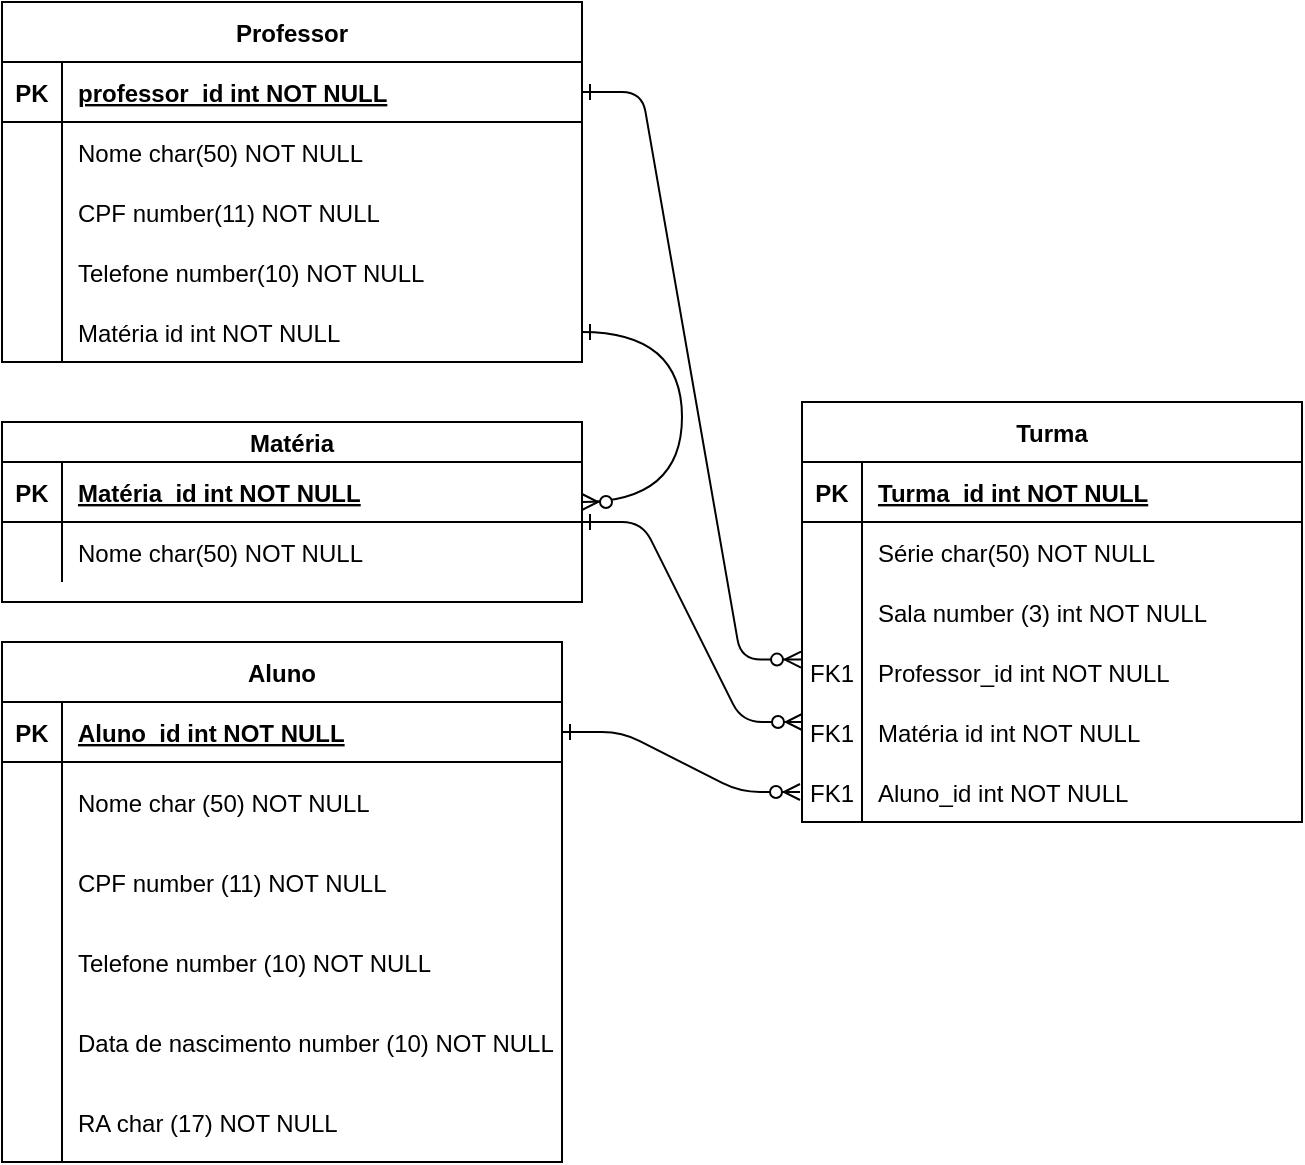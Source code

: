<mxfile version="14.6.13" type="device"><diagram id="R2lEEEUBdFMjLlhIrx00" name="Page-1"><mxGraphModel dx="782" dy="497" grid="1" gridSize="10" guides="1" tooltips="1" connect="1" arrows="1" fold="1" page="1" pageScale="1" pageWidth="850" pageHeight="1100" math="0" shadow="0" extFonts="Permanent Marker^https://fonts.googleapis.com/css?family=Permanent+Marker"><root><mxCell id="0"/><mxCell id="1" parent="0"/><mxCell id="C-vyLk0tnHw3VtMMgP7b-12" value="" style="edgeStyle=entityRelationEdgeStyle;endArrow=ERzeroToMany;startArrow=ERone;endFill=1;startFill=0;exitX=1;exitY=0.5;exitDx=0;exitDy=0;" parent="1" source="C-vyLk0tnHw3VtMMgP7b-3" edge="1"><mxGeometry width="100" height="100" relative="1" as="geometry"><mxPoint x="343" y="290" as="sourcePoint"/><mxPoint x="489" y="435" as="targetPoint"/></mxGeometry></mxCell><mxCell id="C-vyLk0tnHw3VtMMgP7b-2" value="Aluno" style="shape=table;startSize=30;container=1;collapsible=1;childLayout=tableLayout;fixedRows=1;rowLines=0;fontStyle=1;align=center;resizeLast=1;" parent="1" vertex="1"><mxGeometry x="90" y="360" width="280" height="260" as="geometry"/></mxCell><mxCell id="C-vyLk0tnHw3VtMMgP7b-3" value="" style="shape=partialRectangle;collapsible=0;dropTarget=0;pointerEvents=0;fillColor=none;points=[[0,0.5],[1,0.5]];portConstraint=eastwest;top=0;left=0;right=0;bottom=1;" parent="C-vyLk0tnHw3VtMMgP7b-2" vertex="1"><mxGeometry y="30" width="280" height="30" as="geometry"/></mxCell><mxCell id="C-vyLk0tnHw3VtMMgP7b-4" value="PK" style="shape=partialRectangle;overflow=hidden;connectable=0;fillColor=none;top=0;left=0;bottom=0;right=0;fontStyle=1;" parent="C-vyLk0tnHw3VtMMgP7b-3" vertex="1"><mxGeometry width="30" height="30" as="geometry"/></mxCell><mxCell id="C-vyLk0tnHw3VtMMgP7b-5" value="Aluno_id int NOT NULL " style="shape=partialRectangle;overflow=hidden;connectable=0;fillColor=none;top=0;left=0;bottom=0;right=0;align=left;spacingLeft=6;fontStyle=5;" parent="C-vyLk0tnHw3VtMMgP7b-3" vertex="1"><mxGeometry x="30" width="250" height="30" as="geometry"/></mxCell><mxCell id="C-vyLk0tnHw3VtMMgP7b-6" value="" style="shape=partialRectangle;collapsible=0;dropTarget=0;pointerEvents=0;fillColor=none;points=[[0,0.5],[1,0.5]];portConstraint=eastwest;top=0;left=0;right=0;bottom=0;" parent="C-vyLk0tnHw3VtMMgP7b-2" vertex="1"><mxGeometry y="60" width="280" height="40" as="geometry"/></mxCell><mxCell id="C-vyLk0tnHw3VtMMgP7b-7" value="" style="shape=partialRectangle;overflow=hidden;connectable=0;fillColor=none;top=0;left=0;bottom=0;right=0;" parent="C-vyLk0tnHw3VtMMgP7b-6" vertex="1"><mxGeometry width="30" height="40" as="geometry"/></mxCell><mxCell id="C-vyLk0tnHw3VtMMgP7b-8" value="Nome char (50) NOT NULL" style="shape=partialRectangle;overflow=hidden;connectable=0;fillColor=none;top=0;left=0;bottom=0;right=0;align=left;spacingLeft=6;" parent="C-vyLk0tnHw3VtMMgP7b-6" vertex="1"><mxGeometry x="30" width="250" height="40" as="geometry"/></mxCell><mxCell id="Rh3KwCydUGiI2u2Vwtmo-10" value="" style="shape=partialRectangle;collapsible=0;dropTarget=0;pointerEvents=0;fillColor=none;points=[[0,0.5],[1,0.5]];portConstraint=eastwest;top=0;left=0;right=0;bottom=0;" vertex="1" parent="C-vyLk0tnHw3VtMMgP7b-2"><mxGeometry y="100" width="280" height="40" as="geometry"/></mxCell><mxCell id="Rh3KwCydUGiI2u2Vwtmo-11" value="" style="shape=partialRectangle;overflow=hidden;connectable=0;fillColor=none;top=0;left=0;bottom=0;right=0;" vertex="1" parent="Rh3KwCydUGiI2u2Vwtmo-10"><mxGeometry width="30" height="40" as="geometry"/></mxCell><mxCell id="Rh3KwCydUGiI2u2Vwtmo-12" value="CPF number (11) NOT NULL" style="shape=partialRectangle;overflow=hidden;connectable=0;fillColor=none;top=0;left=0;bottom=0;right=0;align=left;spacingLeft=6;" vertex="1" parent="Rh3KwCydUGiI2u2Vwtmo-10"><mxGeometry x="30" width="250" height="40" as="geometry"/></mxCell><mxCell id="Rh3KwCydUGiI2u2Vwtmo-13" value="" style="shape=partialRectangle;collapsible=0;dropTarget=0;pointerEvents=0;fillColor=none;points=[[0,0.5],[1,0.5]];portConstraint=eastwest;top=0;left=0;right=0;bottom=0;" vertex="1" parent="C-vyLk0tnHw3VtMMgP7b-2"><mxGeometry y="140" width="280" height="40" as="geometry"/></mxCell><mxCell id="Rh3KwCydUGiI2u2Vwtmo-14" value="" style="shape=partialRectangle;overflow=hidden;connectable=0;fillColor=none;top=0;left=0;bottom=0;right=0;" vertex="1" parent="Rh3KwCydUGiI2u2Vwtmo-13"><mxGeometry width="30" height="40" as="geometry"/></mxCell><mxCell id="Rh3KwCydUGiI2u2Vwtmo-15" value="Telefone number (10) NOT NULL" style="shape=partialRectangle;overflow=hidden;connectable=0;fillColor=none;top=0;left=0;bottom=0;right=0;align=left;spacingLeft=6;" vertex="1" parent="Rh3KwCydUGiI2u2Vwtmo-13"><mxGeometry x="30" width="250" height="40" as="geometry"/></mxCell><mxCell id="Rh3KwCydUGiI2u2Vwtmo-18" value="" style="shape=partialRectangle;collapsible=0;dropTarget=0;pointerEvents=0;fillColor=none;points=[[0,0.5],[1,0.5]];portConstraint=eastwest;top=0;left=0;right=0;bottom=0;" vertex="1" parent="C-vyLk0tnHw3VtMMgP7b-2"><mxGeometry y="180" width="280" height="40" as="geometry"/></mxCell><mxCell id="Rh3KwCydUGiI2u2Vwtmo-19" value="" style="shape=partialRectangle;overflow=hidden;connectable=0;fillColor=none;top=0;left=0;bottom=0;right=0;" vertex="1" parent="Rh3KwCydUGiI2u2Vwtmo-18"><mxGeometry width="30" height="40" as="geometry"/></mxCell><mxCell id="Rh3KwCydUGiI2u2Vwtmo-20" value="Data de nascimento number (10) NOT NULL" style="shape=partialRectangle;overflow=hidden;connectable=0;fillColor=none;top=0;left=0;bottom=0;right=0;align=left;spacingLeft=6;" vertex="1" parent="Rh3KwCydUGiI2u2Vwtmo-18"><mxGeometry x="30" width="250" height="40" as="geometry"/></mxCell><mxCell id="Rh3KwCydUGiI2u2Vwtmo-46" value="" style="shape=partialRectangle;collapsible=0;dropTarget=0;pointerEvents=0;fillColor=none;points=[[0,0.5],[1,0.5]];portConstraint=eastwest;top=0;left=0;right=0;bottom=0;" vertex="1" parent="C-vyLk0tnHw3VtMMgP7b-2"><mxGeometry y="220" width="280" height="40" as="geometry"/></mxCell><mxCell id="Rh3KwCydUGiI2u2Vwtmo-47" value="" style="shape=partialRectangle;overflow=hidden;connectable=0;fillColor=none;top=0;left=0;bottom=0;right=0;" vertex="1" parent="Rh3KwCydUGiI2u2Vwtmo-46"><mxGeometry width="30" height="40" as="geometry"/></mxCell><mxCell id="Rh3KwCydUGiI2u2Vwtmo-48" value="RA char (17) NOT NULL" style="shape=partialRectangle;overflow=hidden;connectable=0;fillColor=none;top=0;left=0;bottom=0;right=0;align=left;spacingLeft=6;" vertex="1" parent="Rh3KwCydUGiI2u2Vwtmo-46"><mxGeometry x="30" width="250" height="40" as="geometry"/></mxCell><mxCell id="C-vyLk0tnHw3VtMMgP7b-13" value="Turma" style="shape=table;startSize=30;container=1;collapsible=1;childLayout=tableLayout;fixedRows=1;rowLines=0;fontStyle=1;align=center;resizeLast=1;" parent="1" vertex="1"><mxGeometry x="490" y="240" width="250" height="210" as="geometry"/></mxCell><mxCell id="C-vyLk0tnHw3VtMMgP7b-14" value="" style="shape=partialRectangle;collapsible=0;dropTarget=0;pointerEvents=0;fillColor=none;points=[[0,0.5],[1,0.5]];portConstraint=eastwest;top=0;left=0;right=0;bottom=1;" parent="C-vyLk0tnHw3VtMMgP7b-13" vertex="1"><mxGeometry y="30" width="250" height="30" as="geometry"/></mxCell><mxCell id="C-vyLk0tnHw3VtMMgP7b-15" value="PK" style="shape=partialRectangle;overflow=hidden;connectable=0;fillColor=none;top=0;left=0;bottom=0;right=0;fontStyle=1;" parent="C-vyLk0tnHw3VtMMgP7b-14" vertex="1"><mxGeometry width="30" height="30" as="geometry"/></mxCell><mxCell id="C-vyLk0tnHw3VtMMgP7b-16" value="Turma_id int NOT NULL " style="shape=partialRectangle;overflow=hidden;connectable=0;fillColor=none;top=0;left=0;bottom=0;right=0;align=left;spacingLeft=6;fontStyle=5;" parent="C-vyLk0tnHw3VtMMgP7b-14" vertex="1"><mxGeometry x="30" width="220" height="30" as="geometry"/></mxCell><mxCell id="C-vyLk0tnHw3VtMMgP7b-17" value="" style="shape=partialRectangle;collapsible=0;dropTarget=0;pointerEvents=0;fillColor=none;points=[[0,0.5],[1,0.5]];portConstraint=eastwest;top=0;left=0;right=0;bottom=0;" parent="C-vyLk0tnHw3VtMMgP7b-13" vertex="1"><mxGeometry y="60" width="250" height="30" as="geometry"/></mxCell><mxCell id="C-vyLk0tnHw3VtMMgP7b-18" value="" style="shape=partialRectangle;overflow=hidden;connectable=0;fillColor=none;top=0;left=0;bottom=0;right=0;" parent="C-vyLk0tnHw3VtMMgP7b-17" vertex="1"><mxGeometry width="30" height="30" as="geometry"/></mxCell><mxCell id="C-vyLk0tnHw3VtMMgP7b-19" value="Série char(50) NOT NULL" style="shape=partialRectangle;overflow=hidden;connectable=0;fillColor=none;top=0;left=0;bottom=0;right=0;align=left;spacingLeft=6;" parent="C-vyLk0tnHw3VtMMgP7b-17" vertex="1"><mxGeometry x="30" width="220" height="30" as="geometry"/></mxCell><mxCell id="Rh3KwCydUGiI2u2Vwtmo-21" value="" style="shape=partialRectangle;collapsible=0;dropTarget=0;pointerEvents=0;fillColor=none;points=[[0,0.5],[1,0.5]];portConstraint=eastwest;top=0;left=0;right=0;bottom=0;" vertex="1" parent="C-vyLk0tnHw3VtMMgP7b-13"><mxGeometry y="90" width="250" height="30" as="geometry"/></mxCell><mxCell id="Rh3KwCydUGiI2u2Vwtmo-22" value="" style="shape=partialRectangle;overflow=hidden;connectable=0;fillColor=none;top=0;left=0;bottom=0;right=0;" vertex="1" parent="Rh3KwCydUGiI2u2Vwtmo-21"><mxGeometry width="30" height="30" as="geometry"/></mxCell><mxCell id="Rh3KwCydUGiI2u2Vwtmo-23" value="Sala number (3) int NOT NULL" style="shape=partialRectangle;overflow=hidden;connectable=0;fillColor=none;top=0;left=0;bottom=0;right=0;align=left;spacingLeft=6;" vertex="1" parent="Rh3KwCydUGiI2u2Vwtmo-21"><mxGeometry x="30" width="220" height="30" as="geometry"/></mxCell><mxCell id="Rh3KwCydUGiI2u2Vwtmo-40" value="" style="shape=partialRectangle;collapsible=0;dropTarget=0;pointerEvents=0;fillColor=none;points=[[0,0.5],[1,0.5]];portConstraint=eastwest;top=0;left=0;right=0;bottom=0;" vertex="1" parent="C-vyLk0tnHw3VtMMgP7b-13"><mxGeometry y="120" width="250" height="30" as="geometry"/></mxCell><mxCell id="Rh3KwCydUGiI2u2Vwtmo-41" value="FK1" style="shape=partialRectangle;overflow=hidden;connectable=0;fillColor=none;top=0;left=0;bottom=0;right=0;" vertex="1" parent="Rh3KwCydUGiI2u2Vwtmo-40"><mxGeometry width="30" height="30" as="geometry"/></mxCell><mxCell id="Rh3KwCydUGiI2u2Vwtmo-42" value="Professor_id int NOT NULL" style="shape=partialRectangle;overflow=hidden;connectable=0;fillColor=none;top=0;left=0;bottom=0;right=0;align=left;spacingLeft=6;" vertex="1" parent="Rh3KwCydUGiI2u2Vwtmo-40"><mxGeometry x="30" width="220" height="30" as="geometry"/></mxCell><mxCell id="Rh3KwCydUGiI2u2Vwtmo-37" value="" style="shape=partialRectangle;collapsible=0;dropTarget=0;pointerEvents=0;fillColor=none;points=[[0,0.5],[1,0.5]];portConstraint=eastwest;top=0;left=0;right=0;bottom=0;" vertex="1" parent="C-vyLk0tnHw3VtMMgP7b-13"><mxGeometry y="150" width="250" height="30" as="geometry"/></mxCell><mxCell id="Rh3KwCydUGiI2u2Vwtmo-38" value="FK1" style="shape=partialRectangle;overflow=hidden;connectable=0;fillColor=none;top=0;left=0;bottom=0;right=0;" vertex="1" parent="Rh3KwCydUGiI2u2Vwtmo-37"><mxGeometry width="30" height="30" as="geometry"/></mxCell><mxCell id="Rh3KwCydUGiI2u2Vwtmo-39" value="Matéria id int NOT NULL" style="shape=partialRectangle;overflow=hidden;connectable=0;fillColor=none;top=0;left=0;bottom=0;right=0;align=left;spacingLeft=6;" vertex="1" parent="Rh3KwCydUGiI2u2Vwtmo-37"><mxGeometry x="30" width="220" height="30" as="geometry"/></mxCell><mxCell id="Rh3KwCydUGiI2u2Vwtmo-43" value="" style="shape=partialRectangle;collapsible=0;dropTarget=0;pointerEvents=0;fillColor=none;points=[[0,0.5],[1,0.5]];portConstraint=eastwest;top=0;left=0;right=0;bottom=0;" vertex="1" parent="C-vyLk0tnHw3VtMMgP7b-13"><mxGeometry y="180" width="250" height="30" as="geometry"/></mxCell><mxCell id="Rh3KwCydUGiI2u2Vwtmo-44" value="FK1" style="shape=partialRectangle;overflow=hidden;connectable=0;fillColor=none;top=0;left=0;bottom=0;right=0;" vertex="1" parent="Rh3KwCydUGiI2u2Vwtmo-43"><mxGeometry width="30" height="30" as="geometry"/></mxCell><mxCell id="Rh3KwCydUGiI2u2Vwtmo-45" value="Aluno_id int NOT NULL" style="shape=partialRectangle;overflow=hidden;connectable=0;fillColor=none;top=0;left=0;bottom=0;right=0;align=left;spacingLeft=6;" vertex="1" parent="Rh3KwCydUGiI2u2Vwtmo-43"><mxGeometry x="30" width="220" height="30" as="geometry"/></mxCell><mxCell id="C-vyLk0tnHw3VtMMgP7b-23" value="Professor" style="shape=table;startSize=30;container=1;collapsible=1;childLayout=tableLayout;fixedRows=1;rowLines=0;fontStyle=1;align=center;resizeLast=1;" parent="1" vertex="1"><mxGeometry x="90" y="40" width="290" height="180" as="geometry"/></mxCell><mxCell id="C-vyLk0tnHw3VtMMgP7b-24" value="" style="shape=partialRectangle;collapsible=0;dropTarget=0;pointerEvents=0;fillColor=none;points=[[0,0.5],[1,0.5]];portConstraint=eastwest;top=0;left=0;right=0;bottom=1;" parent="C-vyLk0tnHw3VtMMgP7b-23" vertex="1"><mxGeometry y="30" width="290" height="30" as="geometry"/></mxCell><mxCell id="C-vyLk0tnHw3VtMMgP7b-25" value="PK" style="shape=partialRectangle;overflow=hidden;connectable=0;fillColor=none;top=0;left=0;bottom=0;right=0;fontStyle=1;" parent="C-vyLk0tnHw3VtMMgP7b-24" vertex="1"><mxGeometry width="30" height="30" as="geometry"/></mxCell><mxCell id="C-vyLk0tnHw3VtMMgP7b-26" value="professor_id int NOT NULL " style="shape=partialRectangle;overflow=hidden;connectable=0;fillColor=none;top=0;left=0;bottom=0;right=0;align=left;spacingLeft=6;fontStyle=5;" parent="C-vyLk0tnHw3VtMMgP7b-24" vertex="1"><mxGeometry x="30" width="260" height="30" as="geometry"/></mxCell><mxCell id="C-vyLk0tnHw3VtMMgP7b-27" value="" style="shape=partialRectangle;collapsible=0;dropTarget=0;pointerEvents=0;fillColor=none;points=[[0,0.5],[1,0.5]];portConstraint=eastwest;top=0;left=0;right=0;bottom=0;" parent="C-vyLk0tnHw3VtMMgP7b-23" vertex="1"><mxGeometry y="60" width="290" height="30" as="geometry"/></mxCell><mxCell id="C-vyLk0tnHw3VtMMgP7b-28" value="" style="shape=partialRectangle;overflow=hidden;connectable=0;fillColor=none;top=0;left=0;bottom=0;right=0;" parent="C-vyLk0tnHw3VtMMgP7b-27" vertex="1"><mxGeometry width="30" height="30" as="geometry"/></mxCell><mxCell id="C-vyLk0tnHw3VtMMgP7b-29" value="Nome char(50) NOT NULL" style="shape=partialRectangle;overflow=hidden;connectable=0;fillColor=none;top=0;left=0;bottom=0;right=0;align=left;spacingLeft=6;" parent="C-vyLk0tnHw3VtMMgP7b-27" vertex="1"><mxGeometry x="30" width="260" height="30" as="geometry"/></mxCell><mxCell id="Rh3KwCydUGiI2u2Vwtmo-4" value="" style="shape=partialRectangle;collapsible=0;dropTarget=0;pointerEvents=0;fillColor=none;points=[[0,0.5],[1,0.5]];portConstraint=eastwest;top=0;left=0;right=0;bottom=0;" vertex="1" parent="C-vyLk0tnHw3VtMMgP7b-23"><mxGeometry y="90" width="290" height="30" as="geometry"/></mxCell><mxCell id="Rh3KwCydUGiI2u2Vwtmo-5" value="" style="shape=partialRectangle;overflow=hidden;connectable=0;fillColor=none;top=0;left=0;bottom=0;right=0;" vertex="1" parent="Rh3KwCydUGiI2u2Vwtmo-4"><mxGeometry width="30" height="30" as="geometry"/></mxCell><mxCell id="Rh3KwCydUGiI2u2Vwtmo-6" value="CPF number(11) NOT NULL" style="shape=partialRectangle;overflow=hidden;connectable=0;fillColor=none;top=0;left=0;bottom=0;right=0;align=left;spacingLeft=6;" vertex="1" parent="Rh3KwCydUGiI2u2Vwtmo-4"><mxGeometry x="30" width="260" height="30" as="geometry"/></mxCell><mxCell id="Rh3KwCydUGiI2u2Vwtmo-7" value="" style="shape=partialRectangle;collapsible=0;dropTarget=0;pointerEvents=0;fillColor=none;points=[[0,0.5],[1,0.5]];portConstraint=eastwest;top=0;left=0;right=0;bottom=0;" vertex="1" parent="C-vyLk0tnHw3VtMMgP7b-23"><mxGeometry y="120" width="290" height="30" as="geometry"/></mxCell><mxCell id="Rh3KwCydUGiI2u2Vwtmo-8" value="" style="shape=partialRectangle;overflow=hidden;connectable=0;fillColor=none;top=0;left=0;bottom=0;right=0;" vertex="1" parent="Rh3KwCydUGiI2u2Vwtmo-7"><mxGeometry width="30" height="30" as="geometry"/></mxCell><mxCell id="Rh3KwCydUGiI2u2Vwtmo-9" value="Telefone number(10) NOT NULL" style="shape=partialRectangle;overflow=hidden;connectable=0;fillColor=none;top=0;left=0;bottom=0;right=0;align=left;spacingLeft=6;" vertex="1" parent="Rh3KwCydUGiI2u2Vwtmo-7"><mxGeometry x="30" width="260" height="30" as="geometry"/></mxCell><mxCell id="Rh3KwCydUGiI2u2Vwtmo-74" value="" style="shape=partialRectangle;collapsible=0;dropTarget=0;pointerEvents=0;fillColor=none;points=[[0,0.5],[1,0.5]];portConstraint=eastwest;top=0;left=0;right=0;bottom=0;" vertex="1" parent="C-vyLk0tnHw3VtMMgP7b-23"><mxGeometry y="150" width="290" height="30" as="geometry"/></mxCell><mxCell id="Rh3KwCydUGiI2u2Vwtmo-75" value="" style="shape=partialRectangle;overflow=hidden;connectable=0;fillColor=none;top=0;left=0;bottom=0;right=0;" vertex="1" parent="Rh3KwCydUGiI2u2Vwtmo-74"><mxGeometry width="30" height="30" as="geometry"/></mxCell><mxCell id="Rh3KwCydUGiI2u2Vwtmo-76" value="Matéria id int NOT NULL" style="shape=partialRectangle;overflow=hidden;connectable=0;fillColor=none;top=0;left=0;bottom=0;right=0;align=left;spacingLeft=6;" vertex="1" parent="Rh3KwCydUGiI2u2Vwtmo-74"><mxGeometry x="30" width="260" height="30" as="geometry"/></mxCell><mxCell id="Rh3KwCydUGiI2u2Vwtmo-17" value="" style="edgeStyle=entityRelationEdgeStyle;endArrow=ERzeroToMany;startArrow=ERone;endFill=1;startFill=0;entryX=-0.002;entryY=0.293;entryDx=0;entryDy=0;entryPerimeter=0;" edge="1" parent="1" target="Rh3KwCydUGiI2u2Vwtmo-40"><mxGeometry width="100" height="100" relative="1" as="geometry"><mxPoint x="380" y="85" as="sourcePoint"/><mxPoint x="470" y="220" as="targetPoint"/></mxGeometry></mxCell><mxCell id="Rh3KwCydUGiI2u2Vwtmo-52" value="Matéria" style="shape=table;startSize=20;container=1;collapsible=1;childLayout=tableLayout;fixedRows=1;rowLines=0;fontStyle=1;align=center;resizeLast=1;" vertex="1" parent="1"><mxGeometry x="90" y="250" width="290" height="90" as="geometry"/></mxCell><mxCell id="Rh3KwCydUGiI2u2Vwtmo-53" value="" style="shape=partialRectangle;collapsible=0;dropTarget=0;pointerEvents=0;fillColor=none;points=[[0,0.5],[1,0.5]];portConstraint=eastwest;top=0;left=0;right=0;bottom=1;" vertex="1" parent="Rh3KwCydUGiI2u2Vwtmo-52"><mxGeometry y="20" width="290" height="30" as="geometry"/></mxCell><mxCell id="Rh3KwCydUGiI2u2Vwtmo-54" value="PK" style="shape=partialRectangle;overflow=hidden;connectable=0;fillColor=none;top=0;left=0;bottom=0;right=0;fontStyle=1;" vertex="1" parent="Rh3KwCydUGiI2u2Vwtmo-53"><mxGeometry width="30" height="30" as="geometry"/></mxCell><mxCell id="Rh3KwCydUGiI2u2Vwtmo-55" value="Matéria_id int NOT NULL " style="shape=partialRectangle;overflow=hidden;connectable=0;fillColor=none;top=0;left=0;bottom=0;right=0;align=left;spacingLeft=6;fontStyle=5;" vertex="1" parent="Rh3KwCydUGiI2u2Vwtmo-53"><mxGeometry x="30" width="260" height="30" as="geometry"/></mxCell><mxCell id="Rh3KwCydUGiI2u2Vwtmo-59" value="" style="shape=partialRectangle;collapsible=0;dropTarget=0;pointerEvents=0;fillColor=none;points=[[0,0.5],[1,0.5]];portConstraint=eastwest;top=0;left=0;right=0;bottom=0;" vertex="1" parent="Rh3KwCydUGiI2u2Vwtmo-52"><mxGeometry y="50" width="290" height="30" as="geometry"/></mxCell><mxCell id="Rh3KwCydUGiI2u2Vwtmo-60" value="" style="shape=partialRectangle;overflow=hidden;connectable=0;fillColor=none;top=0;left=0;bottom=0;right=0;" vertex="1" parent="Rh3KwCydUGiI2u2Vwtmo-59"><mxGeometry width="30" height="30" as="geometry"/></mxCell><mxCell id="Rh3KwCydUGiI2u2Vwtmo-61" value="Nome char(50) NOT NULL" style="shape=partialRectangle;overflow=hidden;connectable=0;fillColor=none;top=0;left=0;bottom=0;right=0;align=left;spacingLeft=6;" vertex="1" parent="Rh3KwCydUGiI2u2Vwtmo-59"><mxGeometry x="30" width="260" height="30" as="geometry"/></mxCell><mxCell id="Rh3KwCydUGiI2u2Vwtmo-79" value="" style="edgeStyle=entityRelationEdgeStyle;endArrow=ERzeroToMany;startArrow=ERone;endFill=1;startFill=0;exitX=1;exitY=1;exitDx=0;exitDy=0;exitPerimeter=0;" edge="1" parent="1" source="Rh3KwCydUGiI2u2Vwtmo-53"><mxGeometry width="100" height="100" relative="1" as="geometry"><mxPoint x="390" y="300" as="sourcePoint"/><mxPoint x="490" y="400" as="targetPoint"/></mxGeometry></mxCell><mxCell id="Rh3KwCydUGiI2u2Vwtmo-83" value="" style="endArrow=ERzeroToMany;startArrow=ERone;endFill=1;startFill=0;elbow=vertical;edgeStyle=orthogonalEdgeStyle;curved=1;exitX=1;exitY=0.5;exitDx=0;exitDy=0;" edge="1" parent="1" source="Rh3KwCydUGiI2u2Vwtmo-74"><mxGeometry width="100" height="100" relative="1" as="geometry"><mxPoint x="390" y="50" as="sourcePoint"/><mxPoint x="380" y="290" as="targetPoint"/><Array as="points"><mxPoint x="430" y="205"/><mxPoint x="430" y="290"/></Array></mxGeometry></mxCell></root></mxGraphModel></diagram></mxfile>